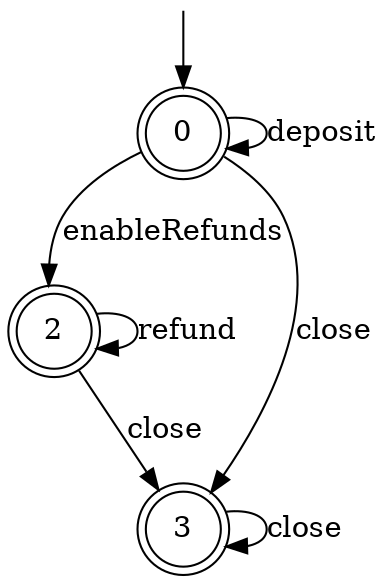 digraph g {

	s0 [shape="doublecircle" label="0"];
	s2 [shape="doublecircle" label="2"];
	s3 [shape="doublecircle" label="3"];
	s0 -> s3 [label="close"];
	s0 -> s2 [label="enableRefunds"];
	s0 -> s0 [label="deposit"];
	s2 -> s3 [label="close"];
	s2 -> s2 [label="refund"];
	s3 -> s3 [label="close"];

__start0 [label="" shape="none" width="0" height="0"];
__start0 -> s0;

}

